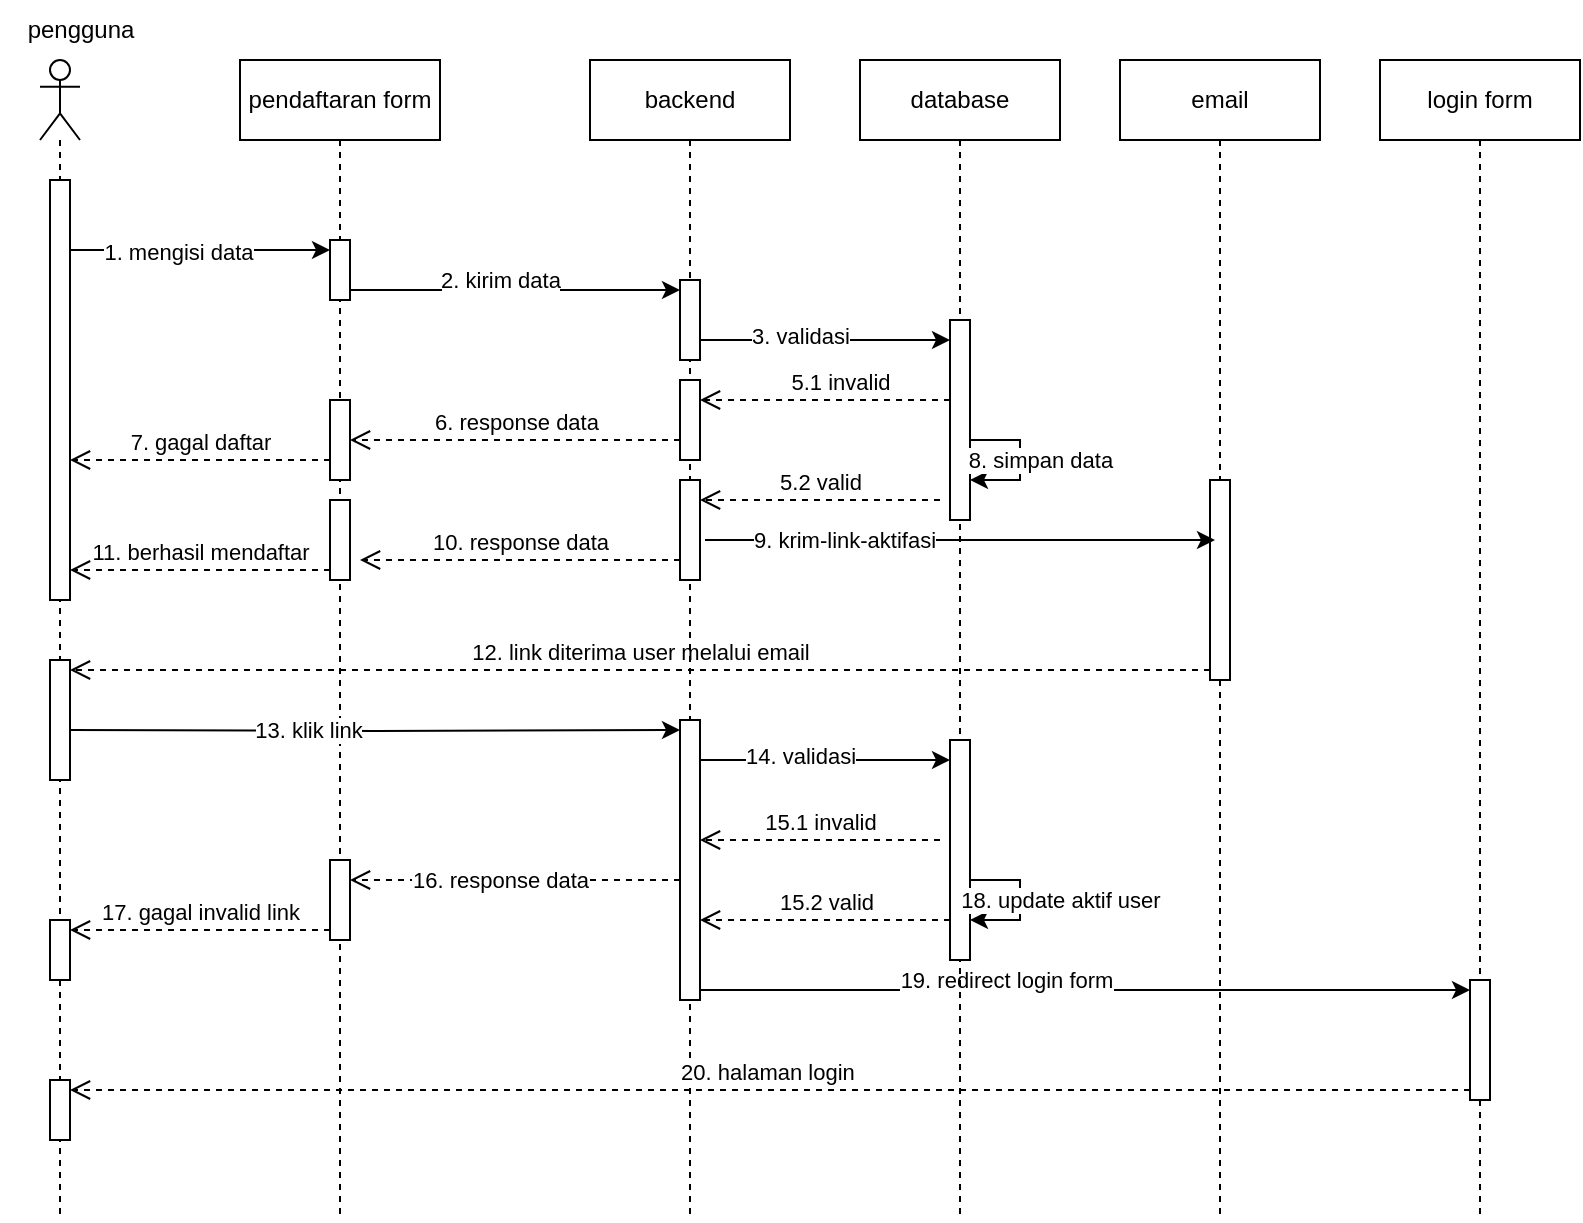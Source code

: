 <mxfile version="22.1.2" type="device">
  <diagram name="Page-1" id="pW53dOFYAaxe6m4sf-av">
    <mxGraphModel dx="1034" dy="612" grid="1" gridSize="10" guides="1" tooltips="1" connect="1" arrows="1" fold="1" page="1" pageScale="1" pageWidth="850" pageHeight="1100" math="0" shadow="0">
      <root>
        <mxCell id="0" />
        <mxCell id="1" parent="0" />
        <mxCell id="pdyi3HL0DSGAeJNZNkuv-1" value="" style="shape=umlLifeline;perimeter=lifelinePerimeter;whiteSpace=wrap;html=1;container=1;dropTarget=0;collapsible=0;recursiveResize=0;outlineConnect=0;portConstraint=eastwest;newEdgeStyle={&quot;curved&quot;:0,&quot;rounded&quot;:0};participant=umlActor;" parent="1" vertex="1">
          <mxGeometry x="50" y="220" width="20" height="580" as="geometry" />
        </mxCell>
        <mxCell id="pdyi3HL0DSGAeJNZNkuv-4" value="" style="html=1;points=[[0,0,0,0,5],[0,1,0,0,-5],[1,0,0,0,5],[1,1,0,0,-5]];perimeter=orthogonalPerimeter;outlineConnect=0;targetShapes=umlLifeline;portConstraint=eastwest;newEdgeStyle={&quot;curved&quot;:0,&quot;rounded&quot;:0};" parent="pdyi3HL0DSGAeJNZNkuv-1" vertex="1">
          <mxGeometry x="5" y="60" width="10" height="210" as="geometry" />
        </mxCell>
        <mxCell id="pdyi3HL0DSGAeJNZNkuv-52" value="" style="html=1;points=[[0,0,0,0,5],[0,1,0,0,-5],[1,0,0,0,5],[1,1,0,0,-5]];perimeter=orthogonalPerimeter;outlineConnect=0;targetShapes=umlLifeline;portConstraint=eastwest;newEdgeStyle={&quot;curved&quot;:0,&quot;rounded&quot;:0};" parent="pdyi3HL0DSGAeJNZNkuv-1" vertex="1">
          <mxGeometry x="5" y="300" width="10" height="60" as="geometry" />
        </mxCell>
        <mxCell id="pdyi3HL0DSGAeJNZNkuv-71" value="" style="html=1;points=[[0,0,0,0,5],[0,1,0,0,-5],[1,0,0,0,5],[1,1,0,0,-5]];perimeter=orthogonalPerimeter;outlineConnect=0;targetShapes=umlLifeline;portConstraint=eastwest;newEdgeStyle={&quot;curved&quot;:0,&quot;rounded&quot;:0};" parent="pdyi3HL0DSGAeJNZNkuv-1" vertex="1">
          <mxGeometry x="5" y="510" width="10" height="30" as="geometry" />
        </mxCell>
        <mxCell id="pdyi3HL0DSGAeJNZNkuv-65" value="" style="html=1;points=[[0,0,0,0,5],[0,1,0,0,-5],[1,0,0,0,5],[1,1,0,0,-5]];perimeter=orthogonalPerimeter;outlineConnect=0;targetShapes=umlLifeline;portConstraint=eastwest;newEdgeStyle={&quot;curved&quot;:0,&quot;rounded&quot;:0};" parent="pdyi3HL0DSGAeJNZNkuv-1" vertex="1">
          <mxGeometry x="5" y="430" width="10" height="30" as="geometry" />
        </mxCell>
        <mxCell id="pdyi3HL0DSGAeJNZNkuv-2" value="pengguna" style="text;html=1;align=center;verticalAlign=middle;resizable=0;points=[];autosize=1;strokeColor=none;fillColor=none;" parent="1" vertex="1">
          <mxGeometry x="30" y="190" width="80" height="30" as="geometry" />
        </mxCell>
        <mxCell id="pdyi3HL0DSGAeJNZNkuv-3" value="pendaftaran form" style="shape=umlLifeline;perimeter=lifelinePerimeter;whiteSpace=wrap;html=1;container=1;dropTarget=0;collapsible=0;recursiveResize=0;outlineConnect=0;portConstraint=eastwest;newEdgeStyle={&quot;curved&quot;:0,&quot;rounded&quot;:0};" parent="1" vertex="1">
          <mxGeometry x="150" y="220" width="100" height="580" as="geometry" />
        </mxCell>
        <mxCell id="pdyi3HL0DSGAeJNZNkuv-11" value="" style="html=1;points=[[0,0,0,0,5],[0,1,0,0,-5],[1,0,0,0,5],[1,1,0,0,-5]];perimeter=orthogonalPerimeter;outlineConnect=0;targetShapes=umlLifeline;portConstraint=eastwest;newEdgeStyle={&quot;curved&quot;:0,&quot;rounded&quot;:0};" parent="pdyi3HL0DSGAeJNZNkuv-3" vertex="1">
          <mxGeometry x="45" y="90" width="10" height="30" as="geometry" />
        </mxCell>
        <mxCell id="pdyi3HL0DSGAeJNZNkuv-23" value="" style="html=1;points=[[0,0,0,0,5],[0,1,0,0,-5],[1,0,0,0,5],[1,1,0,0,-5]];perimeter=orthogonalPerimeter;outlineConnect=0;targetShapes=umlLifeline;portConstraint=eastwest;newEdgeStyle={&quot;curved&quot;:0,&quot;rounded&quot;:0};" parent="pdyi3HL0DSGAeJNZNkuv-3" vertex="1">
          <mxGeometry x="45" y="170" width="10" height="40" as="geometry" />
        </mxCell>
        <mxCell id="pdyi3HL0DSGAeJNZNkuv-73" value="" style="html=1;points=[[0,0,0,0,5],[0,1,0,0,-5],[1,0,0,0,5],[1,1,0,0,-5]];perimeter=orthogonalPerimeter;outlineConnect=0;targetShapes=umlLifeline;portConstraint=eastwest;newEdgeStyle={&quot;curved&quot;:0,&quot;rounded&quot;:0};" parent="pdyi3HL0DSGAeJNZNkuv-3" vertex="1">
          <mxGeometry x="45" y="220" width="10" height="40" as="geometry" />
        </mxCell>
        <mxCell id="pdyi3HL0DSGAeJNZNkuv-59" value="" style="html=1;points=[[0,0,0,0,5],[0,1,0,0,-5],[1,0,0,0,5],[1,1,0,0,-5]];perimeter=orthogonalPerimeter;outlineConnect=0;targetShapes=umlLifeline;portConstraint=eastwest;newEdgeStyle={&quot;curved&quot;:0,&quot;rounded&quot;:0};" parent="pdyi3HL0DSGAeJNZNkuv-3" vertex="1">
          <mxGeometry x="45" y="400" width="10" height="40" as="geometry" />
        </mxCell>
        <mxCell id="pdyi3HL0DSGAeJNZNkuv-63" style="edgeStyle=orthogonalEdgeStyle;rounded=0;orthogonalLoop=1;jettySize=auto;html=1;curved=0;exitX=1;exitY=1;exitDx=0;exitDy=-5;exitPerimeter=0;entryX=0;entryY=0;entryDx=0;entryDy=5;entryPerimeter=0;" parent="pdyi3HL0DSGAeJNZNkuv-3" target="pdyi3HL0DSGAeJNZNkuv-55" edge="1">
          <mxGeometry relative="1" as="geometry">
            <mxPoint x="-85" y="335" as="sourcePoint" />
            <mxPoint x="230" y="205" as="targetPoint" />
          </mxGeometry>
        </mxCell>
        <mxCell id="pdyi3HL0DSGAeJNZNkuv-64" value="13. klik link" style="edgeLabel;html=1;align=center;verticalAlign=middle;resizable=0;points=[];" parent="pdyi3HL0DSGAeJNZNkuv-63" vertex="1" connectable="0">
          <mxGeometry x="-0.224" y="1" relative="1" as="geometry">
            <mxPoint as="offset" />
          </mxGeometry>
        </mxCell>
        <mxCell id="pdyi3HL0DSGAeJNZNkuv-26" style="edgeStyle=orthogonalEdgeStyle;rounded=0;orthogonalLoop=1;jettySize=auto;html=1;curved=0;exitX=1;exitY=1;exitDx=0;exitDy=-5;exitPerimeter=0;entryX=0;entryY=0;entryDx=0;entryDy=5;entryPerimeter=0;" parent="1" source="pdyi3HL0DSGAeJNZNkuv-11" target="pdyi3HL0DSGAeJNZNkuv-9" edge="1">
          <mxGeometry relative="1" as="geometry" />
        </mxCell>
        <mxCell id="pdyi3HL0DSGAeJNZNkuv-31" value="2. kirim data" style="edgeLabel;html=1;align=center;verticalAlign=middle;resizable=0;points=[];" parent="pdyi3HL0DSGAeJNZNkuv-26" vertex="1" connectable="0">
          <mxGeometry x="-0.224" y="1" relative="1" as="geometry">
            <mxPoint x="11" y="-4" as="offset" />
          </mxGeometry>
        </mxCell>
        <mxCell id="pdyi3HL0DSGAeJNZNkuv-27" value="email" style="shape=umlLifeline;perimeter=lifelinePerimeter;whiteSpace=wrap;html=1;container=1;dropTarget=0;collapsible=0;recursiveResize=0;outlineConnect=0;portConstraint=eastwest;newEdgeStyle={&quot;curved&quot;:0,&quot;rounded&quot;:0};" parent="1" vertex="1">
          <mxGeometry x="590" y="220" width="100" height="580" as="geometry" />
        </mxCell>
        <mxCell id="pdyi3HL0DSGAeJNZNkuv-28" value="" style="html=1;points=[[0,0,0,0,5],[0,1,0,0,-5],[1,0,0,0,5],[1,1,0,0,-5]];perimeter=orthogonalPerimeter;outlineConnect=0;targetShapes=umlLifeline;portConstraint=eastwest;newEdgeStyle={&quot;curved&quot;:0,&quot;rounded&quot;:0};" parent="pdyi3HL0DSGAeJNZNkuv-27" vertex="1">
          <mxGeometry x="45" y="210" width="10" height="100" as="geometry" />
        </mxCell>
        <mxCell id="pdyi3HL0DSGAeJNZNkuv-38" style="edgeStyle=orthogonalEdgeStyle;rounded=0;orthogonalLoop=1;jettySize=auto;html=1;curved=0;entryX=0;entryY=0;entryDx=0;entryDy=5;entryPerimeter=0;" parent="1" edge="1">
          <mxGeometry relative="1" as="geometry">
            <Array as="points">
              <mxPoint x="590" y="460" />
              <mxPoint x="590" y="460" />
            </Array>
            <mxPoint x="382.5" y="460" as="sourcePoint" />
            <mxPoint x="637.5" y="460" as="targetPoint" />
          </mxGeometry>
        </mxCell>
        <mxCell id="pdyi3HL0DSGAeJNZNkuv-39" value="9. krim-link-aktifasi" style="edgeLabel;html=1;align=center;verticalAlign=middle;resizable=0;points=[];" parent="pdyi3HL0DSGAeJNZNkuv-38" vertex="1" connectable="0">
          <mxGeometry x="-0.259" y="-1" relative="1" as="geometry">
            <mxPoint x="-25" y="-1" as="offset" />
          </mxGeometry>
        </mxCell>
        <mxCell id="pdyi3HL0DSGAeJNZNkuv-43" value="" style="endArrow=classic;html=1;rounded=0;entryX=0;entryY=0;entryDx=0;entryDy=5;entryPerimeter=0;" parent="1" source="pdyi3HL0DSGAeJNZNkuv-4" target="pdyi3HL0DSGAeJNZNkuv-11" edge="1">
          <mxGeometry width="50" height="50" relative="1" as="geometry">
            <mxPoint x="170" y="330" as="sourcePoint" />
            <mxPoint x="220" y="280" as="targetPoint" />
          </mxGeometry>
        </mxCell>
        <mxCell id="pdyi3HL0DSGAeJNZNkuv-54" value="1. mengisi data" style="edgeLabel;html=1;align=center;verticalAlign=middle;resizable=0;points=[];" parent="pdyi3HL0DSGAeJNZNkuv-43" vertex="1" connectable="0">
          <mxGeometry x="-0.18" y="-1" relative="1" as="geometry">
            <mxPoint as="offset" />
          </mxGeometry>
        </mxCell>
        <mxCell id="pdyi3HL0DSGAeJNZNkuv-45" value="6. response data" style="html=1;verticalAlign=bottom;endArrow=open;dashed=1;endSize=8;curved=0;rounded=0;" parent="1" edge="1">
          <mxGeometry relative="1" as="geometry">
            <mxPoint x="370" y="410" as="sourcePoint" />
            <mxPoint x="205" y="410" as="targetPoint" />
          </mxGeometry>
        </mxCell>
        <mxCell id="pdyi3HL0DSGAeJNZNkuv-47" value="7. gagal daftar" style="html=1;verticalAlign=bottom;endArrow=open;dashed=1;endSize=8;curved=0;rounded=0;" parent="1" edge="1">
          <mxGeometry relative="1" as="geometry">
            <mxPoint x="195" y="420" as="sourcePoint" />
            <mxPoint x="65" y="420" as="targetPoint" />
          </mxGeometry>
        </mxCell>
        <mxCell id="pdyi3HL0DSGAeJNZNkuv-53" value="12. link diterima user melalui email" style="html=1;verticalAlign=bottom;endArrow=open;dashed=1;endSize=8;curved=0;rounded=0;entryX=1;entryY=0;entryDx=0;entryDy=5;entryPerimeter=0;exitX=0;exitY=1;exitDx=0;exitDy=-5;exitPerimeter=0;" parent="1" source="pdyi3HL0DSGAeJNZNkuv-28" target="pdyi3HL0DSGAeJNZNkuv-52" edge="1">
          <mxGeometry relative="1" as="geometry">
            <mxPoint x="510" y="447.222" as="sourcePoint" />
            <mxPoint x="130" y="480" as="targetPoint" />
          </mxGeometry>
        </mxCell>
        <mxCell id="pdyi3HL0DSGAeJNZNkuv-75" value="10. response data" style="html=1;verticalAlign=bottom;endArrow=open;dashed=1;endSize=8;curved=0;rounded=0;" parent="1" edge="1" source="Pb2XUlVMtJ2GX2ceD6SN-13">
          <mxGeometry relative="1" as="geometry">
            <mxPoint x="365" y="470" as="sourcePoint" />
            <mxPoint x="210" y="470" as="targetPoint" />
          </mxGeometry>
        </mxCell>
        <mxCell id="pdyi3HL0DSGAeJNZNkuv-77" value="11. berhasil mendaftar" style="html=1;verticalAlign=bottom;endArrow=open;dashed=1;endSize=8;curved=0;rounded=0;exitX=0;exitY=1;exitDx=0;exitDy=-5;exitPerimeter=0;" parent="1" source="pdyi3HL0DSGAeJNZNkuv-73" target="pdyi3HL0DSGAeJNZNkuv-4" edge="1">
          <mxGeometry relative="1" as="geometry">
            <mxPoint x="380" y="465" as="sourcePoint" />
            <mxPoint x="215" y="465" as="targetPoint" />
          </mxGeometry>
        </mxCell>
        <mxCell id="pdyi3HL0DSGAeJNZNkuv-8" value="backend" style="shape=umlLifeline;perimeter=lifelinePerimeter;whiteSpace=wrap;html=1;container=1;dropTarget=0;collapsible=0;recursiveResize=0;outlineConnect=0;portConstraint=eastwest;newEdgeStyle={&quot;curved&quot;:0,&quot;rounded&quot;:0};" parent="1" vertex="1">
          <mxGeometry x="325" y="220" width="100" height="580" as="geometry" />
        </mxCell>
        <mxCell id="pdyi3HL0DSGAeJNZNkuv-9" value="" style="html=1;points=[[0,0,0,0,5],[0,1,0,0,-5],[1,0,0,0,5],[1,1,0,0,-5]];perimeter=orthogonalPerimeter;outlineConnect=0;targetShapes=umlLifeline;portConstraint=eastwest;newEdgeStyle={&quot;curved&quot;:0,&quot;rounded&quot;:0};" parent="pdyi3HL0DSGAeJNZNkuv-8" vertex="1">
          <mxGeometry x="45" y="110" width="10" height="40" as="geometry" />
        </mxCell>
        <mxCell id="pdyi3HL0DSGAeJNZNkuv-55" value="" style="html=1;points=[[0,0,0,0,5],[0,1,0,0,-5],[1,0,0,0,5],[1,1,0,0,-5]];perimeter=orthogonalPerimeter;outlineConnect=0;targetShapes=umlLifeline;portConstraint=eastwest;newEdgeStyle={&quot;curved&quot;:0,&quot;rounded&quot;:0};" parent="pdyi3HL0DSGAeJNZNkuv-8" vertex="1">
          <mxGeometry x="45" y="330" width="10" height="140" as="geometry" />
        </mxCell>
        <mxCell id="Pb2XUlVMtJ2GX2ceD6SN-12" value="" style="html=1;points=[[0,0,0,0,5],[0,1,0,0,-5],[1,0,0,0,5],[1,1,0,0,-5]];perimeter=orthogonalPerimeter;outlineConnect=0;targetShapes=umlLifeline;portConstraint=eastwest;newEdgeStyle={&quot;curved&quot;:0,&quot;rounded&quot;:0};" vertex="1" parent="pdyi3HL0DSGAeJNZNkuv-8">
          <mxGeometry x="45" y="160" width="10" height="40" as="geometry" />
        </mxCell>
        <mxCell id="Pb2XUlVMtJ2GX2ceD6SN-13" value="" style="html=1;points=[[0,0,0,0,5],[0,1,0,0,-5],[1,0,0,0,5],[1,1,0,0,-5]];perimeter=orthogonalPerimeter;outlineConnect=0;targetShapes=umlLifeline;portConstraint=eastwest;newEdgeStyle={&quot;curved&quot;:0,&quot;rounded&quot;:0};" vertex="1" parent="pdyi3HL0DSGAeJNZNkuv-8">
          <mxGeometry x="45" y="210" width="10" height="50" as="geometry" />
        </mxCell>
        <mxCell id="pdyi3HL0DSGAeJNZNkuv-62" value="" style="html=1;verticalAlign=bottom;endArrow=open;dashed=1;endSize=8;curved=0;rounded=0;" parent="1" edge="1">
          <mxGeometry relative="1" as="geometry">
            <mxPoint x="370.0" y="630" as="sourcePoint" />
            <mxPoint x="205" y="630" as="targetPoint" />
          </mxGeometry>
        </mxCell>
        <mxCell id="Pb2XUlVMtJ2GX2ceD6SN-24" value="16. response data" style="edgeLabel;html=1;align=center;verticalAlign=middle;resizable=0;points=[];" vertex="1" connectable="0" parent="pdyi3HL0DSGAeJNZNkuv-62">
          <mxGeometry x="0.092" relative="1" as="geometry">
            <mxPoint as="offset" />
          </mxGeometry>
        </mxCell>
        <mxCell id="Con_DZV8sjMiDiooGRCH-1" value="login form" style="shape=umlLifeline;perimeter=lifelinePerimeter;whiteSpace=wrap;html=1;container=1;dropTarget=0;collapsible=0;recursiveResize=0;outlineConnect=0;portConstraint=eastwest;newEdgeStyle={&quot;curved&quot;:0,&quot;rounded&quot;:0};" parent="1" vertex="1">
          <mxGeometry x="720" y="220" width="100" height="580" as="geometry" />
        </mxCell>
        <mxCell id="Con_DZV8sjMiDiooGRCH-2" value="" style="html=1;points=[[0,0,0,0,5],[0,1,0,0,-5],[1,0,0,0,5],[1,1,0,0,-5]];perimeter=orthogonalPerimeter;outlineConnect=0;targetShapes=umlLifeline;portConstraint=eastwest;newEdgeStyle={&quot;curved&quot;:0,&quot;rounded&quot;:0};" parent="Con_DZV8sjMiDiooGRCH-1" vertex="1">
          <mxGeometry x="45" y="460" width="10" height="60" as="geometry" />
        </mxCell>
        <mxCell id="Con_DZV8sjMiDiooGRCH-4" style="edgeStyle=orthogonalEdgeStyle;rounded=0;orthogonalLoop=1;jettySize=auto;html=1;curved=0;exitX=1;exitY=1;exitDx=0;exitDy=-5;exitPerimeter=0;entryX=0;entryY=0;entryDx=0;entryDy=5;entryPerimeter=0;" parent="1" source="pdyi3HL0DSGAeJNZNkuv-55" target="Con_DZV8sjMiDiooGRCH-2" edge="1">
          <mxGeometry relative="1" as="geometry" />
        </mxCell>
        <mxCell id="Con_DZV8sjMiDiooGRCH-5" value="19. redirect login form" style="edgeLabel;html=1;align=center;verticalAlign=middle;resizable=0;points=[];" parent="Con_DZV8sjMiDiooGRCH-4" vertex="1" connectable="0">
          <mxGeometry x="-0.468" relative="1" as="geometry">
            <mxPoint x="50" y="-5" as="offset" />
          </mxGeometry>
        </mxCell>
        <mxCell id="pdyi3HL0DSGAeJNZNkuv-72" value="20. halaman login&amp;nbsp;" style="html=1;verticalAlign=bottom;endArrow=open;dashed=1;endSize=8;curved=0;rounded=0;exitX=0;exitY=1;exitDx=0;exitDy=-5;exitPerimeter=0;entryX=1;entryY=0;entryDx=0;entryDy=5;entryPerimeter=0;" parent="1" source="Con_DZV8sjMiDiooGRCH-2" target="pdyi3HL0DSGAeJNZNkuv-71" edge="1">
          <mxGeometry relative="1" as="geometry">
            <mxPoint x="245" y="705" as="sourcePoint" />
            <mxPoint x="265" y="685" as="targetPoint" />
            <Array as="points" />
          </mxGeometry>
        </mxCell>
        <mxCell id="Pb2XUlVMtJ2GX2ceD6SN-1" value="database" style="shape=umlLifeline;perimeter=lifelinePerimeter;whiteSpace=wrap;html=1;container=1;dropTarget=0;collapsible=0;recursiveResize=0;outlineConnect=0;portConstraint=eastwest;newEdgeStyle={&quot;curved&quot;:0,&quot;rounded&quot;:0};" vertex="1" parent="1">
          <mxGeometry x="460" y="220" width="100" height="580" as="geometry" />
        </mxCell>
        <mxCell id="Pb2XUlVMtJ2GX2ceD6SN-2" value="" style="html=1;points=[[0,0,0,0,5],[0,1,0,0,-5],[1,0,0,0,5],[1,1,0,0,-5]];perimeter=orthogonalPerimeter;outlineConnect=0;targetShapes=umlLifeline;portConstraint=eastwest;newEdgeStyle={&quot;curved&quot;:0,&quot;rounded&quot;:0};" vertex="1" parent="Pb2XUlVMtJ2GX2ceD6SN-1">
          <mxGeometry x="45" y="130" width="10" height="100" as="geometry" />
        </mxCell>
        <mxCell id="Pb2XUlVMtJ2GX2ceD6SN-14" value="" style="endArrow=classic;html=1;rounded=0;" edge="1" parent="Pb2XUlVMtJ2GX2ceD6SN-1">
          <mxGeometry width="50" height="50" relative="1" as="geometry">
            <mxPoint x="55" y="190" as="sourcePoint" />
            <mxPoint x="55" y="210" as="targetPoint" />
            <Array as="points">
              <mxPoint x="80" y="190" />
              <mxPoint x="80" y="210" />
            </Array>
          </mxGeometry>
        </mxCell>
        <mxCell id="Pb2XUlVMtJ2GX2ceD6SN-15" value="8. simpan data" style="edgeLabel;html=1;align=center;verticalAlign=middle;resizable=0;points=[];" vertex="1" connectable="0" parent="Pb2XUlVMtJ2GX2ceD6SN-14">
          <mxGeometry x="-0.057" relative="1" as="geometry">
            <mxPoint x="10" y="2" as="offset" />
          </mxGeometry>
        </mxCell>
        <mxCell id="Pb2XUlVMtJ2GX2ceD6SN-16" value="" style="html=1;points=[[0,0,0,0,5],[0,1,0,0,-5],[1,0,0,0,5],[1,1,0,0,-5]];perimeter=orthogonalPerimeter;outlineConnect=0;targetShapes=umlLifeline;portConstraint=eastwest;newEdgeStyle={&quot;curved&quot;:0,&quot;rounded&quot;:0};" vertex="1" parent="Pb2XUlVMtJ2GX2ceD6SN-1">
          <mxGeometry x="45" y="340" width="10" height="110" as="geometry" />
        </mxCell>
        <mxCell id="Pb2XUlVMtJ2GX2ceD6SN-21" value="" style="endArrow=classic;html=1;rounded=0;" edge="1" parent="Pb2XUlVMtJ2GX2ceD6SN-1" source="Pb2XUlVMtJ2GX2ceD6SN-16" target="Pb2XUlVMtJ2GX2ceD6SN-16">
          <mxGeometry width="50" height="50" relative="1" as="geometry">
            <mxPoint x="80" y="430" as="sourcePoint" />
            <mxPoint x="130" y="380" as="targetPoint" />
            <Array as="points">
              <mxPoint x="70" y="410" />
              <mxPoint x="80" y="410" />
              <mxPoint x="80" y="430" />
              <mxPoint x="70" y="430" />
            </Array>
          </mxGeometry>
        </mxCell>
        <mxCell id="Pb2XUlVMtJ2GX2ceD6SN-22" value="18. update aktif user" style="edgeLabel;html=1;align=center;verticalAlign=middle;resizable=0;points=[];" vertex="1" connectable="0" parent="Pb2XUlVMtJ2GX2ceD6SN-21">
          <mxGeometry x="-0.008" y="1" relative="1" as="geometry">
            <mxPoint x="19" as="offset" />
          </mxGeometry>
        </mxCell>
        <mxCell id="Pb2XUlVMtJ2GX2ceD6SN-5" style="edgeStyle=orthogonalEdgeStyle;rounded=0;orthogonalLoop=1;jettySize=auto;html=1;curved=0;entryX=0;entryY=0;entryDx=0;entryDy=5;entryPerimeter=0;" edge="1" parent="1">
          <mxGeometry relative="1" as="geometry">
            <Array as="points">
              <mxPoint x="400" y="360" />
              <mxPoint x="400" y="360" />
            </Array>
            <mxPoint x="380" y="360" as="sourcePoint" />
            <mxPoint x="505" y="360" as="targetPoint" />
          </mxGeometry>
        </mxCell>
        <mxCell id="Pb2XUlVMtJ2GX2ceD6SN-7" value="3. validasi" style="edgeLabel;html=1;align=center;verticalAlign=middle;resizable=0;points=[];" vertex="1" connectable="0" parent="Pb2XUlVMtJ2GX2ceD6SN-5">
          <mxGeometry x="-0.198" y="2" relative="1" as="geometry">
            <mxPoint as="offset" />
          </mxGeometry>
        </mxCell>
        <mxCell id="Pb2XUlVMtJ2GX2ceD6SN-10" value="5.1 invalid" style="html=1;verticalAlign=bottom;endArrow=open;dashed=1;endSize=8;curved=0;rounded=0;" edge="1" parent="1" source="Pb2XUlVMtJ2GX2ceD6SN-2">
          <mxGeometry x="-0.12" relative="1" as="geometry">
            <mxPoint x="500" y="390" as="sourcePoint" />
            <mxPoint x="380" y="390" as="targetPoint" />
            <mxPoint as="offset" />
          </mxGeometry>
        </mxCell>
        <mxCell id="Pb2XUlVMtJ2GX2ceD6SN-11" value="5.2 valid" style="html=1;verticalAlign=bottom;endArrow=open;dashed=1;endSize=8;curved=0;rounded=0;" edge="1" parent="1">
          <mxGeometry relative="1" as="geometry">
            <mxPoint x="500" y="440" as="sourcePoint" />
            <mxPoint x="380" y="440" as="targetPoint" />
            <mxPoint as="offset" />
          </mxGeometry>
        </mxCell>
        <mxCell id="Pb2XUlVMtJ2GX2ceD6SN-17" style="edgeStyle=orthogonalEdgeStyle;rounded=0;orthogonalLoop=1;jettySize=auto;html=1;curved=0;entryX=0;entryY=0;entryDx=0;entryDy=5;entryPerimeter=0;" edge="1" parent="1">
          <mxGeometry relative="1" as="geometry">
            <Array as="points">
              <mxPoint x="400" y="570" />
              <mxPoint x="400" y="570" />
            </Array>
            <mxPoint x="380" y="570" as="sourcePoint" />
            <mxPoint x="505" y="570" as="targetPoint" />
          </mxGeometry>
        </mxCell>
        <mxCell id="Pb2XUlVMtJ2GX2ceD6SN-18" value="14. validasi" style="edgeLabel;html=1;align=center;verticalAlign=middle;resizable=0;points=[];" vertex="1" connectable="0" parent="Pb2XUlVMtJ2GX2ceD6SN-17">
          <mxGeometry x="-0.198" y="2" relative="1" as="geometry">
            <mxPoint as="offset" />
          </mxGeometry>
        </mxCell>
        <mxCell id="Pb2XUlVMtJ2GX2ceD6SN-19" value="15.1 invalid" style="html=1;verticalAlign=bottom;endArrow=open;dashed=1;endSize=8;curved=0;rounded=0;" edge="1" parent="1">
          <mxGeometry relative="1" as="geometry">
            <mxPoint x="500" y="610" as="sourcePoint" />
            <mxPoint x="380" y="610" as="targetPoint" />
            <mxPoint as="offset" />
          </mxGeometry>
        </mxCell>
        <mxCell id="Pb2XUlVMtJ2GX2ceD6SN-20" value="15.2 valid" style="html=1;verticalAlign=bottom;endArrow=open;dashed=1;endSize=8;curved=0;rounded=0;" edge="1" parent="1">
          <mxGeometry relative="1" as="geometry">
            <mxPoint x="505" y="650" as="sourcePoint" />
            <mxPoint x="380" y="650" as="targetPoint" />
            <mxPoint as="offset" />
          </mxGeometry>
        </mxCell>
        <mxCell id="pdyi3HL0DSGAeJNZNkuv-67" value="17. gagal invalid link" style="html=1;verticalAlign=bottom;endArrow=open;dashed=1;endSize=8;curved=0;rounded=0;entryX=1;entryY=0;entryDx=0;entryDy=5;entryPerimeter=0;exitX=0;exitY=1;exitDx=0;exitDy=-5;exitPerimeter=0;" parent="1" source="pdyi3HL0DSGAeJNZNkuv-59" target="pdyi3HL0DSGAeJNZNkuv-65" edge="1">
          <mxGeometry relative="1" as="geometry">
            <mxPoint x="110" y="640" as="sourcePoint" />
            <mxPoint x="215" y="615" as="targetPoint" />
          </mxGeometry>
        </mxCell>
      </root>
    </mxGraphModel>
  </diagram>
</mxfile>
